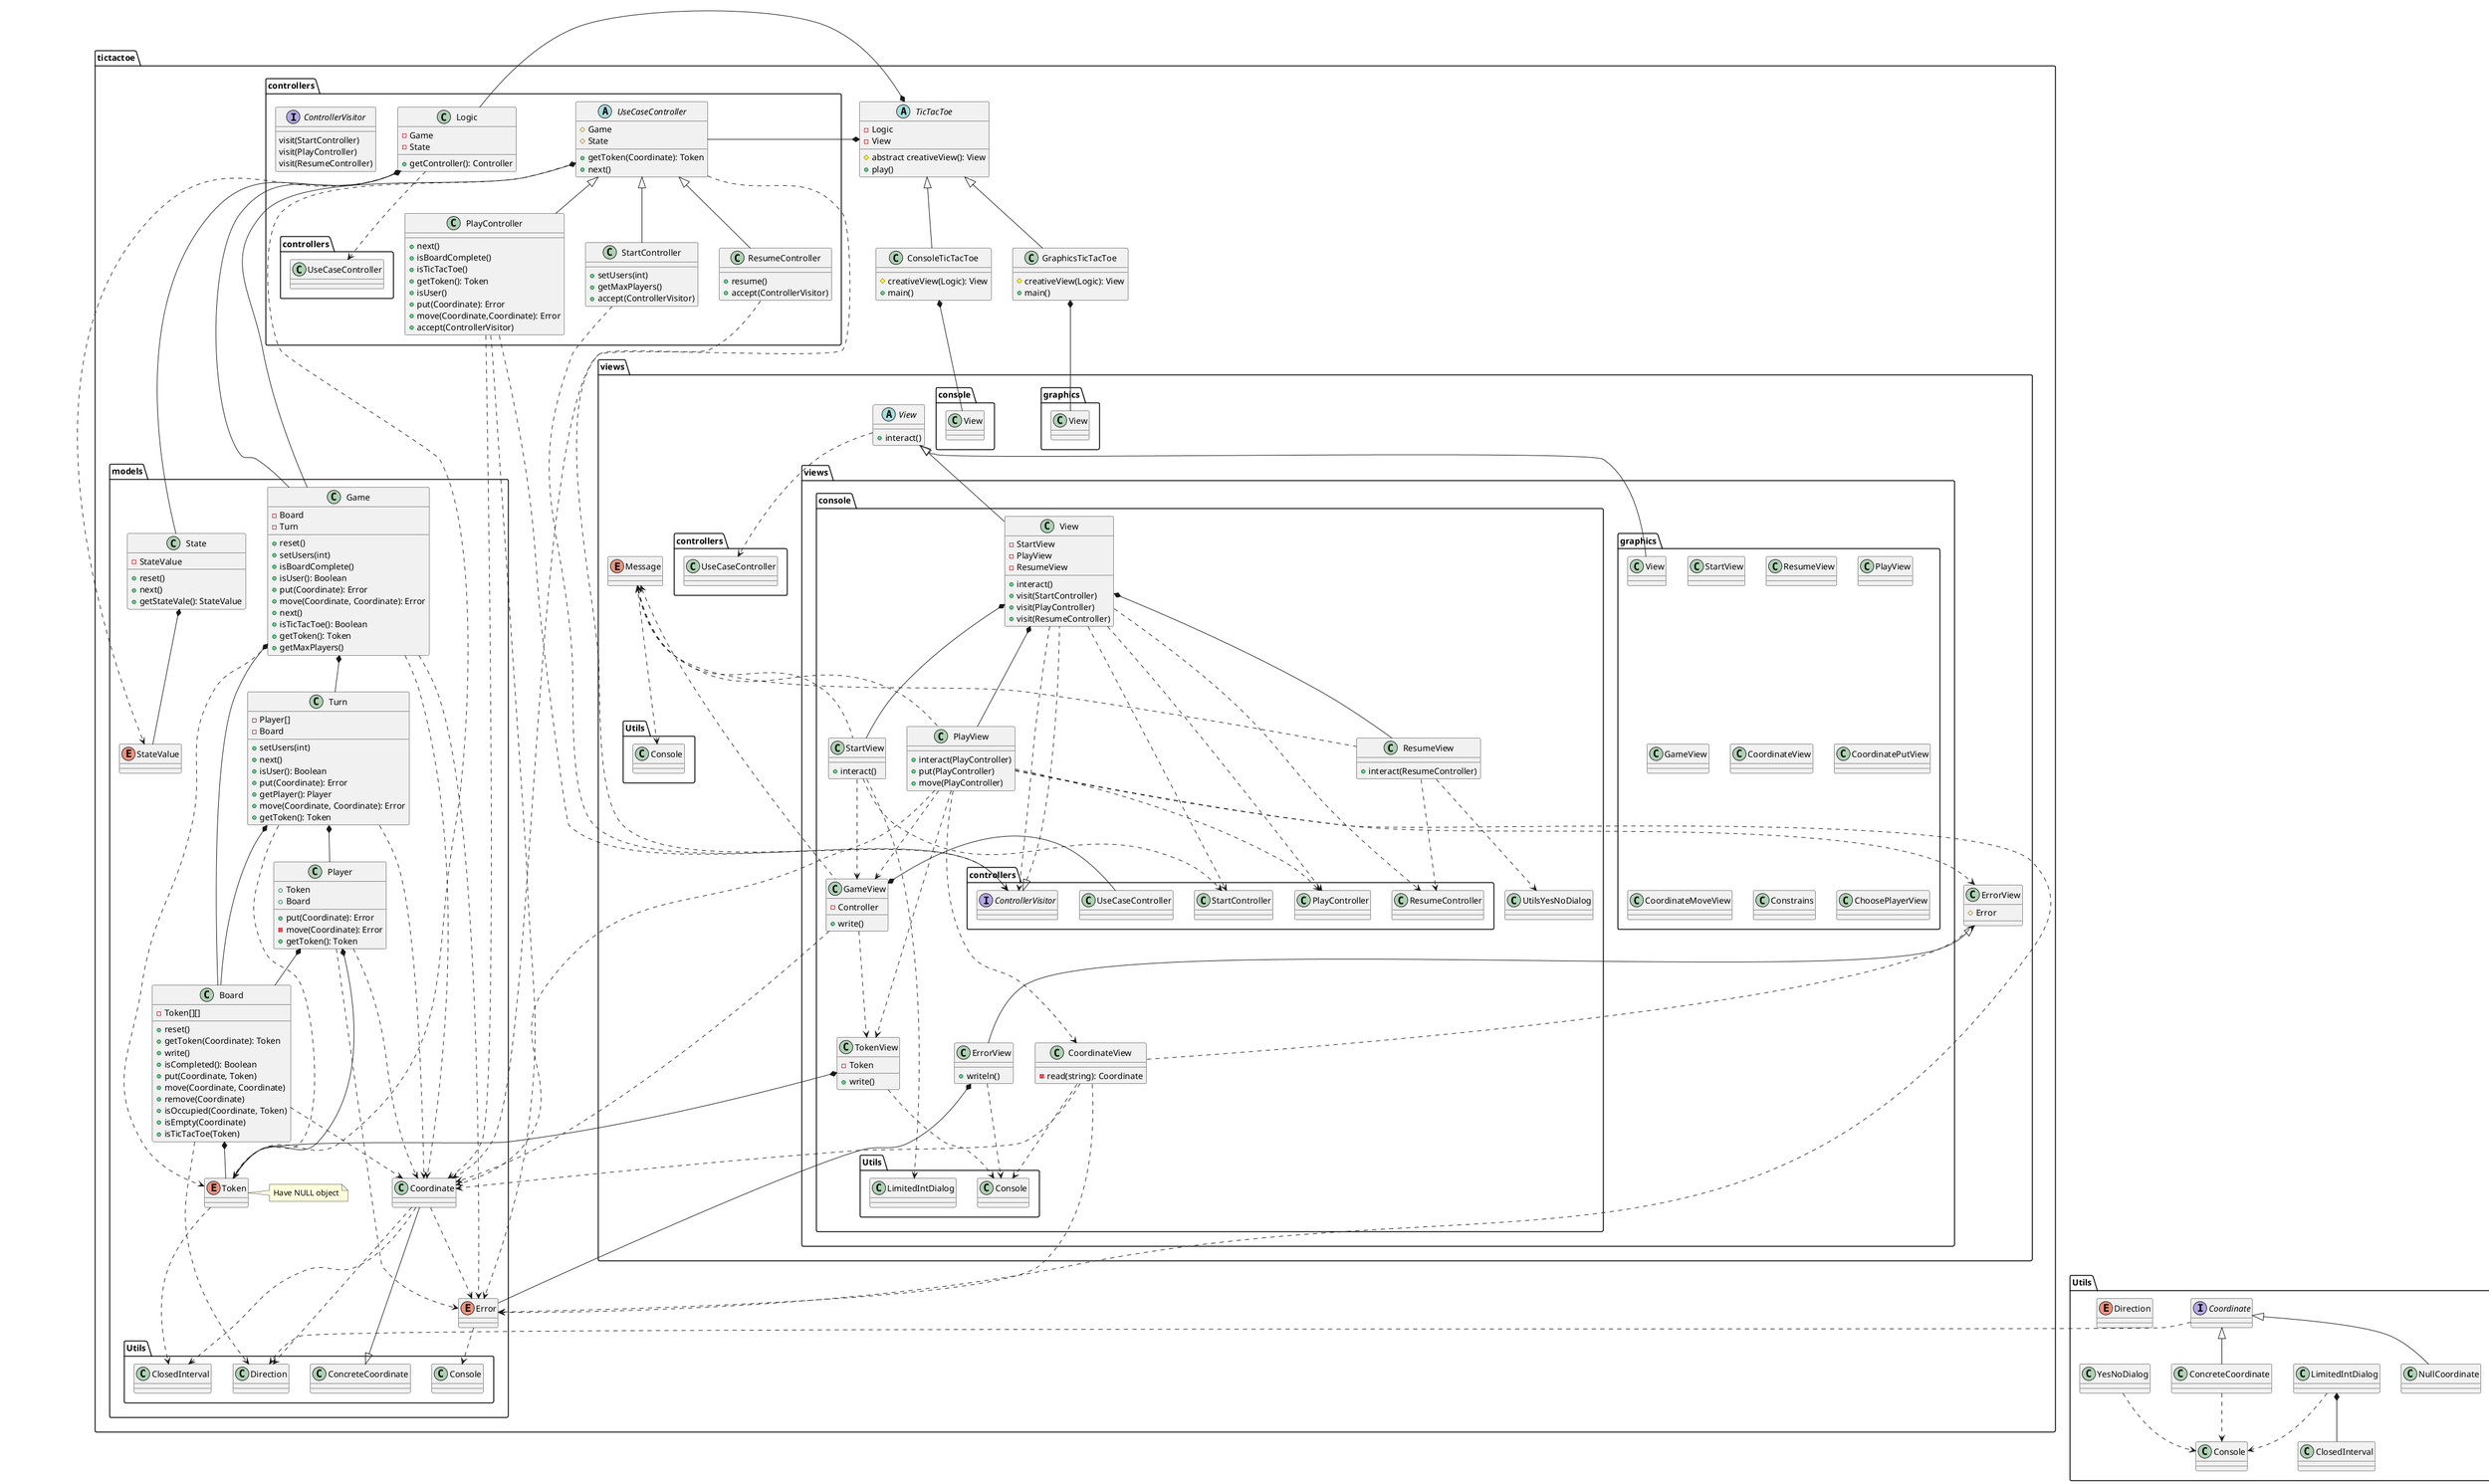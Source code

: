 @startuml DomainModel
' Split into 4 pages
page 2x2
skinparam pageMargin 10
skinparam pageExternalColor gray
skinparam pageBorderColor black

namespace tictactoe {

    abstract Class TicTacToe{
        - Logic
        - View
        # abstract creativeView(): View
        + play()
    }
    TicTacToe *-left- controllers.Logic
    TicTacToe *-left- controllers.UseCaseController

    Class ConsoleTicTacToe extends TicTacToe{
        # creativeView(Logic): View
        + main()
    }
    ConsoleTicTacToe *-- views.console.View

    Class GraphicsTicTacToe extends TicTacToe{
        # creativeView(Logic): View
        + main()
    }
    GraphicsTicTacToe *--- views.graphics.View


    namespace tictactoe.models{
        Class Game{
            - Board
            - Turn
            + reset()
            + setUsers(int)
            + isBoardComplete()
            + isUser(): Boolean
            + put(Coordinate): Error
            + move(Coordinate, Coordinate): Error
            + next()
            + isTicTacToe(): Boolean
            + getToken(): Token
            + getMaxPlayers()
        }
        Game *-- Board
        Game *-- Turn
        Game ..> Error
        Game ..> Coordinate
        Game ..> Token

        Class Board{
            - Token[][]
            + reset()
            + getToken(Coordinate): Token
            + write()
            + isCompleted(): Boolean
            + put(Coordinate, Token)
            + move(Coordinate, Coordinate)
            + remove(Coordinate)
            + isOccupied(Coordinate, Token)
            + isEmpty(Coordinate)
            + isTicTacToe(Token)
        }
        Board *-- Token
        Board ..> Coordinate
        Board ...> Utils.Direction

        Class Coordinate extends Utils.ConcreteCoordinate
        Coordinate ...> Utils.Direction
        Coordinate ...> Utils.ClosedInterval
        Coordinate ..> Error

        enum Error
        Error ...> Utils.Console

        Class Player{
            + Token
            + Board
            + put(Coordinate): Error
            - move(Coordinate): Error
            + getToken(): Token
        }
        Player *-- Token
        Player *-- Board
        Player ..> Coordinate
        Player ..> Error

        enum Token
        note right: Have NULL object
        Token ...> Utils.ClosedInterval

        Class Turn {
            - Player[]
            - Board
            + setUsers(int)
            + next()
            + isUser(): Boolean
            + put(Coordinate): Error
            + getPlayer(): Player
            + move(Coordinate, Coordinate): Error
            + getToken(): Token
        }
        Turn *-- Board
        Turn *-- Player
        Turn ..> Token
        Turn ..> Coordinate

        Class State{
            - StateValue
            + reset()
            + next()
            + getStateVale(): StateValue
        }
        State *-- StateValue
        enum StateValue
    }

    namespace tictactoe.views{
        abstract Class View{
            + interact()
        }
        View ..> controllers.UseCaseController

        enum Message
        Message ..> Utils.Console
        Message <.. views.console.StartView
        Message <.. views.console.GameView
        Message <.. views.console.ResumeView
        Message <.. views.console.PlayView

        Class ErrorView{
            # Error
        }

        namespace views.console{
            Class View extends tictactoe.views.View implements controllers.ControllerVisitor{
                - StartView
                - PlayView
                - ResumeView
                + interact()
                + visit(StartController)
                + visit(PlayController)
                + visit(ResumeController)
            }
            View *-- StartView
            View *-- PlayView
            View *-- ResumeView
            View ..> controllers.ControllerVisitor
            View ..> controllers.StartController
            View ..> controllers.PlayController
            View ..> controllers.ResumeController

            Class StartView{
                + interact()
            }
            StartView ..> Utils.LimitedIntDialog
            StartView ..> GameView
            StartView ..> controllers.StartController

            Class PlayView{
                + interact(PlayController)
                + put(PlayController)
                + move(PlayController)
            }
            PlayView ..> tictactoe.models.Error
            PlayView ..> tictactoe.models.Coordinate
            PlayView ..> TokenView
            PlayView ..> ErrorView
            PlayView ..> GameView
            PlayView ..> CoordinateView
            PlayView ..> controllers.PlayController

            Class ResumeView{
                + interact(ResumeController)
            }
            ResumeView ..> UtilsYesNoDialog
            ResumeView ..> controllers.ResumeController

            Class CoordinateView{
                - read(string): Coordinate
            }
            CoordinateView ..> tictactoe.models.Coordinate
            CoordinateView ..> tictactoe.models.Error
            CoordinateView ..> Utils.Console
            CoordinateView ..> ErrorView

            Class TokenView{
                - Token
                + write()
            }
            TokenView *-- tictactoe.models.Token
            TokenView ..> Utils.Console

            Class ErrorView extends tictactoe.views.ErrorView{
                + writeln()
            }
            ErrorView ..> Utils.Console
            ErrorView *-- tictactoe.models.Error

            Class GameView{
                - Controller
                + write()
            }
            GameView *-- controllers.UseCaseController
            GameView ..> tictactoe.models.Coordinate
            GameView ..> TokenView
        }

        namespace views.graphics{
            Class View extends tictactoe.views.View
            Class StartView
            Class ResumeView
            Class PlayView
            Class GameView
            Class CoordinateView
            Class CoordinatePutView
            Class CoordinateMoveView
            Class Constrains
            Class ChoosePlayerView
        }

    }

    namespace controllers{
        abstract Class UseCaseController{
            # Game
            # State
            + getToken(Coordinate): Token
            + next()
        }
        UseCaseController *--- tictactoe.models.Game
        UseCaseController ...> tictactoe.models.Token
        UseCaseController ...> tictactoe.models.Coordinate

        Class Logic{
            - Game
            - State
            + getController(): Controller
        }
        Logic *--- tictactoe.models.Game
        Logic *--- tictactoe.models.State
        Logic ...> tictactoe.models.StateValue
        Logic ..> controllers.UseCaseController

        Class StartController extends UseCaseController{
            + setUsers(int)
            + getMaxPlayers()
            + accept(ControllerVisitor)
        }
        StartController ..> ControllerVisitor

        Class PlayController extends UseCaseController{
            + next()
            + isBoardComplete()
            + isTicTacToe()
            + getToken(): Token
            + isUser()
            + put(Coordinate): Error
            + move(Coordinate,Coordinate): Error
            + accept(ControllerVisitor)
        }
        PlayController ...> tictactoe.models.Coordinate
        PlayController ...> tictactoe.models.Error
        PlayController ..> ControllerVisitor

        Class ResumeController extends UseCaseController{
            + resume()
            + accept(ControllerVisitor)
        }
        ResumeController ..> ControllerVisitor
        
        interface ControllerVisitor{
            visit(StartController)
            visit(PlayController)
            visit(ResumeController)
        }
    }

}

namespace Utils {
    Class ClosedInterval
    Class ConcreteCoordinate extends Coordinate
    ConcreteCoordinate ..> Console
    Class Console
    interface Coordinate
    Coordinate ..> Direction
    enum Direction
    Class LimitedIntDialog
    LimitedIntDialog *-- ClosedInterval
    LimitedIntDialog ..> Console
    Class NullCoordinate extends Coordinate
    Class YesNoDialog
    YesNoDialog ..> Console
}
@enduml